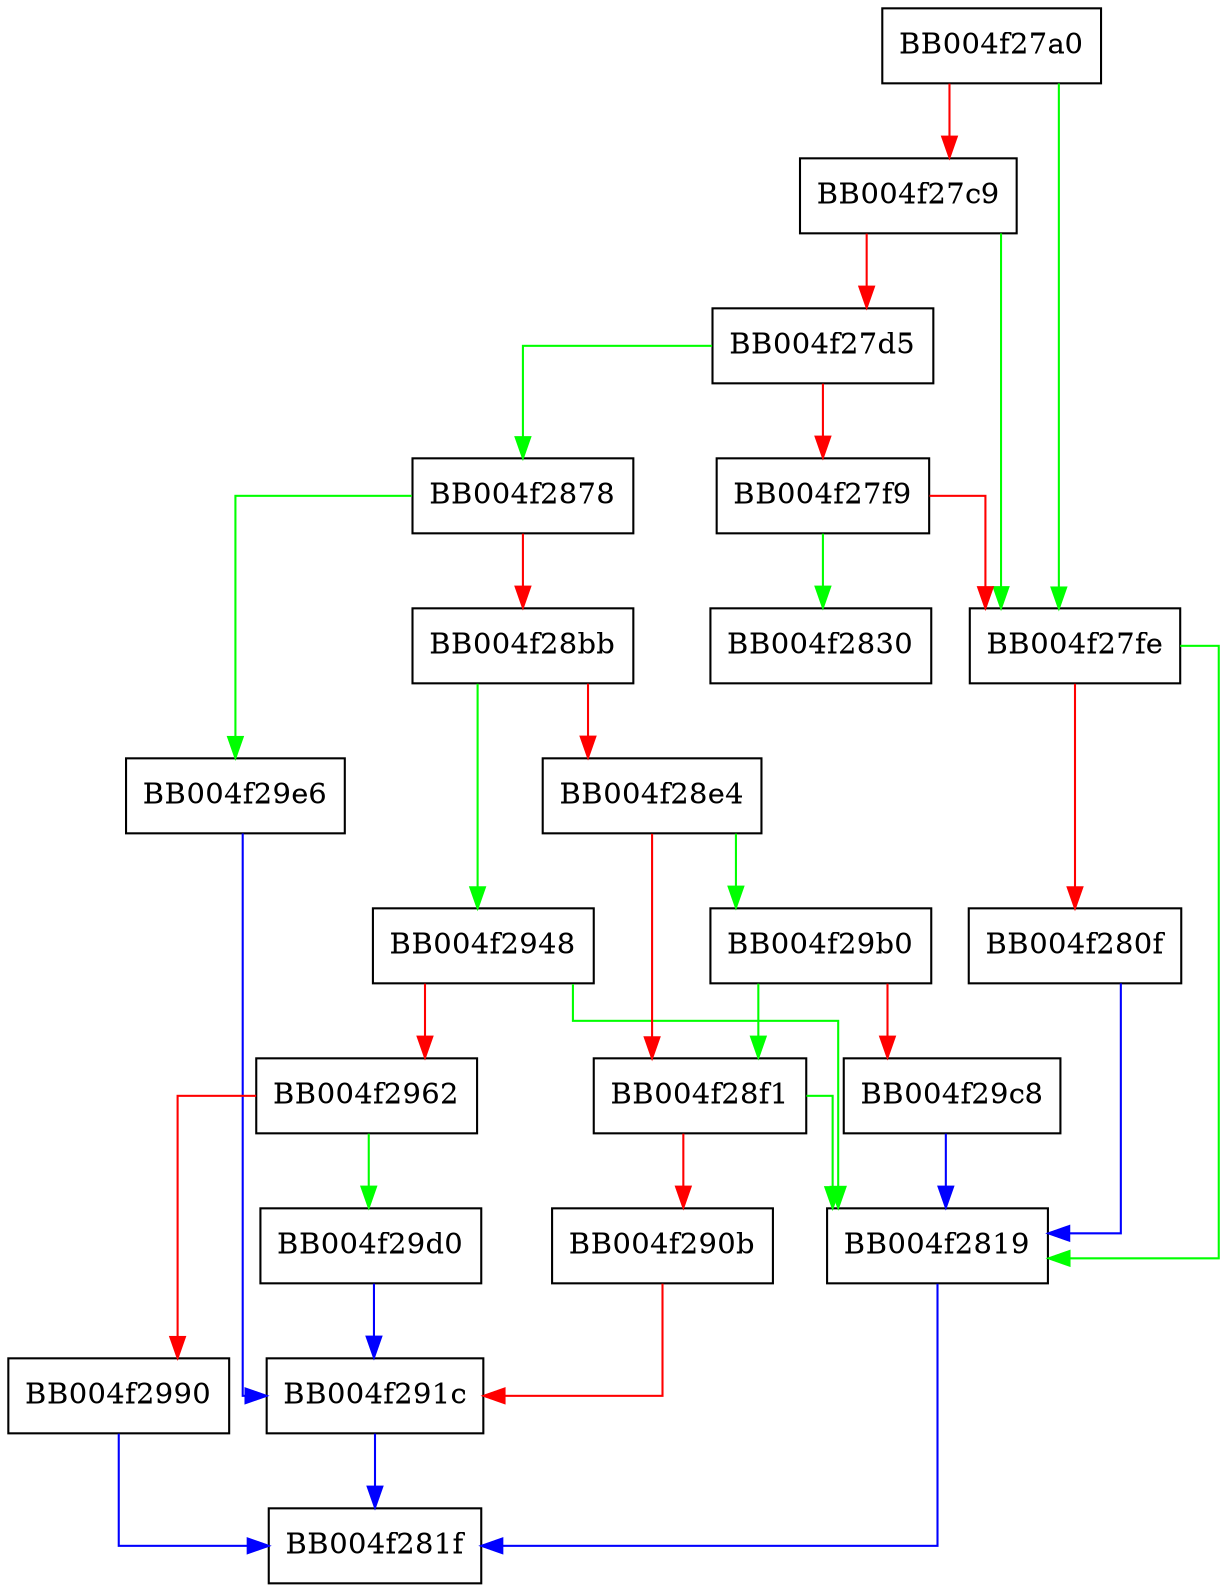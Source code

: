digraph tls_handle_alpn {
  node [shape="box"];
  graph [splines=ortho];
  BB004f27a0 -> BB004f27fe [color="green"];
  BB004f27a0 -> BB004f27c9 [color="red"];
  BB004f27c9 -> BB004f27fe [color="green"];
  BB004f27c9 -> BB004f27d5 [color="red"];
  BB004f27d5 -> BB004f2878 [color="green"];
  BB004f27d5 -> BB004f27f9 [color="red"];
  BB004f27f9 -> BB004f2830 [color="green"];
  BB004f27f9 -> BB004f27fe [color="red"];
  BB004f27fe -> BB004f2819 [color="green"];
  BB004f27fe -> BB004f280f [color="red"];
  BB004f280f -> BB004f2819 [color="blue"];
  BB004f2819 -> BB004f281f [color="blue"];
  BB004f2878 -> BB004f29e6 [color="green"];
  BB004f2878 -> BB004f28bb [color="red"];
  BB004f28bb -> BB004f2948 [color="green"];
  BB004f28bb -> BB004f28e4 [color="red"];
  BB004f28e4 -> BB004f29b0 [color="green"];
  BB004f28e4 -> BB004f28f1 [color="red"];
  BB004f28f1 -> BB004f2819 [color="green"];
  BB004f28f1 -> BB004f290b [color="red"];
  BB004f290b -> BB004f291c [color="red"];
  BB004f291c -> BB004f281f [color="blue"];
  BB004f2948 -> BB004f2819 [color="green"];
  BB004f2948 -> BB004f2962 [color="red"];
  BB004f2962 -> BB004f29d0 [color="green"];
  BB004f2962 -> BB004f2990 [color="red"];
  BB004f2990 -> BB004f281f [color="blue"];
  BB004f29b0 -> BB004f28f1 [color="green"];
  BB004f29b0 -> BB004f29c8 [color="red"];
  BB004f29c8 -> BB004f2819 [color="blue"];
  BB004f29d0 -> BB004f291c [color="blue"];
  BB004f29e6 -> BB004f291c [color="blue"];
}
